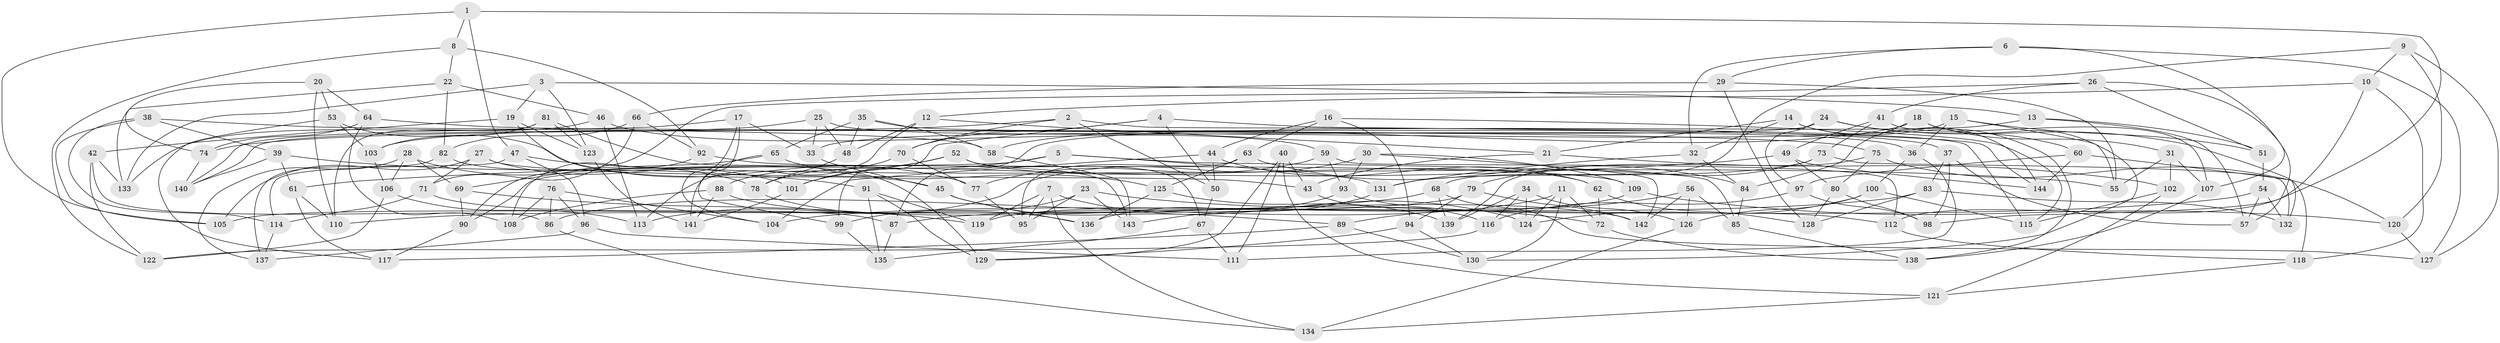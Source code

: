 // Generated by graph-tools (version 1.1) at 2025/27/03/09/25 03:27:00]
// undirected, 144 vertices, 288 edges
graph export_dot {
graph [start="1"]
  node [color=gray90,style=filled];
  1;
  2;
  3;
  4;
  5;
  6;
  7;
  8;
  9;
  10;
  11;
  12;
  13;
  14;
  15;
  16;
  17;
  18;
  19;
  20;
  21;
  22;
  23;
  24;
  25;
  26;
  27;
  28;
  29;
  30;
  31;
  32;
  33;
  34;
  35;
  36;
  37;
  38;
  39;
  40;
  41;
  42;
  43;
  44;
  45;
  46;
  47;
  48;
  49;
  50;
  51;
  52;
  53;
  54;
  55;
  56;
  57;
  58;
  59;
  60;
  61;
  62;
  63;
  64;
  65;
  66;
  67;
  68;
  69;
  70;
  71;
  72;
  73;
  74;
  75;
  76;
  77;
  78;
  79;
  80;
  81;
  82;
  83;
  84;
  85;
  86;
  87;
  88;
  89;
  90;
  91;
  92;
  93;
  94;
  95;
  96;
  97;
  98;
  99;
  100;
  101;
  102;
  103;
  104;
  105;
  106;
  107;
  108;
  109;
  110;
  111;
  112;
  113;
  114;
  115;
  116;
  117;
  118;
  119;
  120;
  121;
  122;
  123;
  124;
  125;
  126;
  127;
  128;
  129;
  130;
  131;
  132;
  133;
  134;
  135;
  136;
  137;
  138;
  139;
  140;
  141;
  142;
  143;
  144;
  1 -- 8;
  1 -- 47;
  1 -- 112;
  1 -- 105;
  2 -- 50;
  2 -- 115;
  2 -- 74;
  2 -- 70;
  3 -- 13;
  3 -- 133;
  3 -- 123;
  3 -- 19;
  4 -- 144;
  4 -- 50;
  4 -- 99;
  4 -- 70;
  5 -- 101;
  5 -- 90;
  5 -- 85;
  5 -- 131;
  6 -- 32;
  6 -- 29;
  6 -- 107;
  6 -- 127;
  7 -- 134;
  7 -- 124;
  7 -- 119;
  7 -- 95;
  8 -- 22;
  8 -- 92;
  8 -- 122;
  9 -- 127;
  9 -- 120;
  9 -- 68;
  9 -- 10;
  10 -- 12;
  10 -- 98;
  10 -- 118;
  11 -- 86;
  11 -- 124;
  11 -- 130;
  11 -- 72;
  12 -- 113;
  12 -- 21;
  12 -- 48;
  13 -- 87;
  13 -- 51;
  13 -- 57;
  14 -- 32;
  14 -- 144;
  14 -- 21;
  14 -- 138;
  15 -- 33;
  15 -- 36;
  15 -- 55;
  15 -- 51;
  16 -- 44;
  16 -- 94;
  16 -- 63;
  16 -- 115;
  17 -- 33;
  17 -- 104;
  17 -- 140;
  17 -- 99;
  18 -- 58;
  18 -- 84;
  18 -- 31;
  18 -- 130;
  19 -- 123;
  19 -- 45;
  19 -- 42;
  20 -- 74;
  20 -- 110;
  20 -- 64;
  20 -- 53;
  21 -- 43;
  21 -- 102;
  22 -- 133;
  22 -- 46;
  22 -- 82;
  23 -- 143;
  23 -- 95;
  23 -- 99;
  23 -- 72;
  24 -- 97;
  24 -- 140;
  24 -- 60;
  24 -- 132;
  25 -- 36;
  25 -- 48;
  25 -- 103;
  25 -- 33;
  26 -- 69;
  26 -- 41;
  26 -- 57;
  26 -- 51;
  27 -- 101;
  27 -- 105;
  27 -- 43;
  27 -- 71;
  28 -- 137;
  28 -- 78;
  28 -- 106;
  28 -- 69;
  29 -- 55;
  29 -- 66;
  29 -- 128;
  30 -- 109;
  30 -- 93;
  30 -- 142;
  30 -- 113;
  31 -- 107;
  31 -- 55;
  31 -- 102;
  32 -- 84;
  32 -- 131;
  33 -- 45;
  34 -- 139;
  34 -- 124;
  34 -- 126;
  34 -- 116;
  35 -- 65;
  35 -- 37;
  35 -- 58;
  35 -- 48;
  36 -- 111;
  36 -- 100;
  37 -- 83;
  37 -- 57;
  37 -- 98;
  38 -- 105;
  38 -- 114;
  38 -- 39;
  38 -- 58;
  39 -- 61;
  39 -- 140;
  39 -- 91;
  40 -- 43;
  40 -- 129;
  40 -- 121;
  40 -- 111;
  41 -- 49;
  41 -- 107;
  41 -- 73;
  42 -- 133;
  42 -- 86;
  42 -- 122;
  43 -- 116;
  44 -- 62;
  44 -- 50;
  44 -- 104;
  45 -- 136;
  45 -- 89;
  46 -- 113;
  46 -- 133;
  46 -- 59;
  47 -- 114;
  47 -- 96;
  47 -- 55;
  48 -- 78;
  49 -- 80;
  49 -- 144;
  49 -- 61;
  50 -- 67;
  51 -- 54;
  52 -- 101;
  52 -- 78;
  52 -- 62;
  52 -- 67;
  53 -- 77;
  53 -- 117;
  53 -- 103;
  54 -- 132;
  54 -- 87;
  54 -- 57;
  56 -- 85;
  56 -- 126;
  56 -- 89;
  56 -- 142;
  58 -- 143;
  59 -- 77;
  59 -- 112;
  59 -- 93;
  60 -- 97;
  60 -- 144;
  60 -- 118;
  61 -- 110;
  61 -- 117;
  62 -- 72;
  62 -- 128;
  63 -- 84;
  63 -- 125;
  63 -- 95;
  64 -- 75;
  64 -- 74;
  64 -- 108;
  65 -- 90;
  65 -- 125;
  65 -- 141;
  66 -- 92;
  66 -- 82;
  66 -- 71;
  67 -- 135;
  67 -- 111;
  68 -- 110;
  68 -- 139;
  68 -- 127;
  69 -- 119;
  69 -- 90;
  70 -- 88;
  70 -- 77;
  71 -- 87;
  71 -- 114;
  72 -- 138;
  73 -- 131;
  73 -- 132;
  73 -- 79;
  74 -- 140;
  75 -- 139;
  75 -- 80;
  75 -- 120;
  76 -- 86;
  76 -- 96;
  76 -- 108;
  76 -- 104;
  77 -- 95;
  78 -- 136;
  79 -- 142;
  79 -- 105;
  79 -- 94;
  80 -- 128;
  80 -- 98;
  81 -- 103;
  81 -- 123;
  81 -- 110;
  81 -- 143;
  82 -- 129;
  82 -- 137;
  83 -- 132;
  83 -- 128;
  83 -- 104;
  84 -- 85;
  85 -- 138;
  86 -- 134;
  87 -- 135;
  88 -- 108;
  88 -- 142;
  88 -- 141;
  89 -- 117;
  89 -- 130;
  90 -- 117;
  91 -- 119;
  91 -- 135;
  91 -- 129;
  92 -- 108;
  92 -- 109;
  93 -- 112;
  93 -- 136;
  94 -- 129;
  94 -- 130;
  96 -- 111;
  96 -- 137;
  97 -- 98;
  97 -- 116;
  99 -- 135;
  100 -- 126;
  100 -- 115;
  100 -- 124;
  101 -- 141;
  102 -- 115;
  102 -- 121;
  103 -- 106;
  106 -- 122;
  106 -- 113;
  107 -- 138;
  109 -- 120;
  109 -- 119;
  112 -- 118;
  114 -- 137;
  116 -- 122;
  118 -- 121;
  120 -- 127;
  121 -- 134;
  123 -- 141;
  125 -- 139;
  125 -- 136;
  126 -- 134;
  131 -- 143;
}
